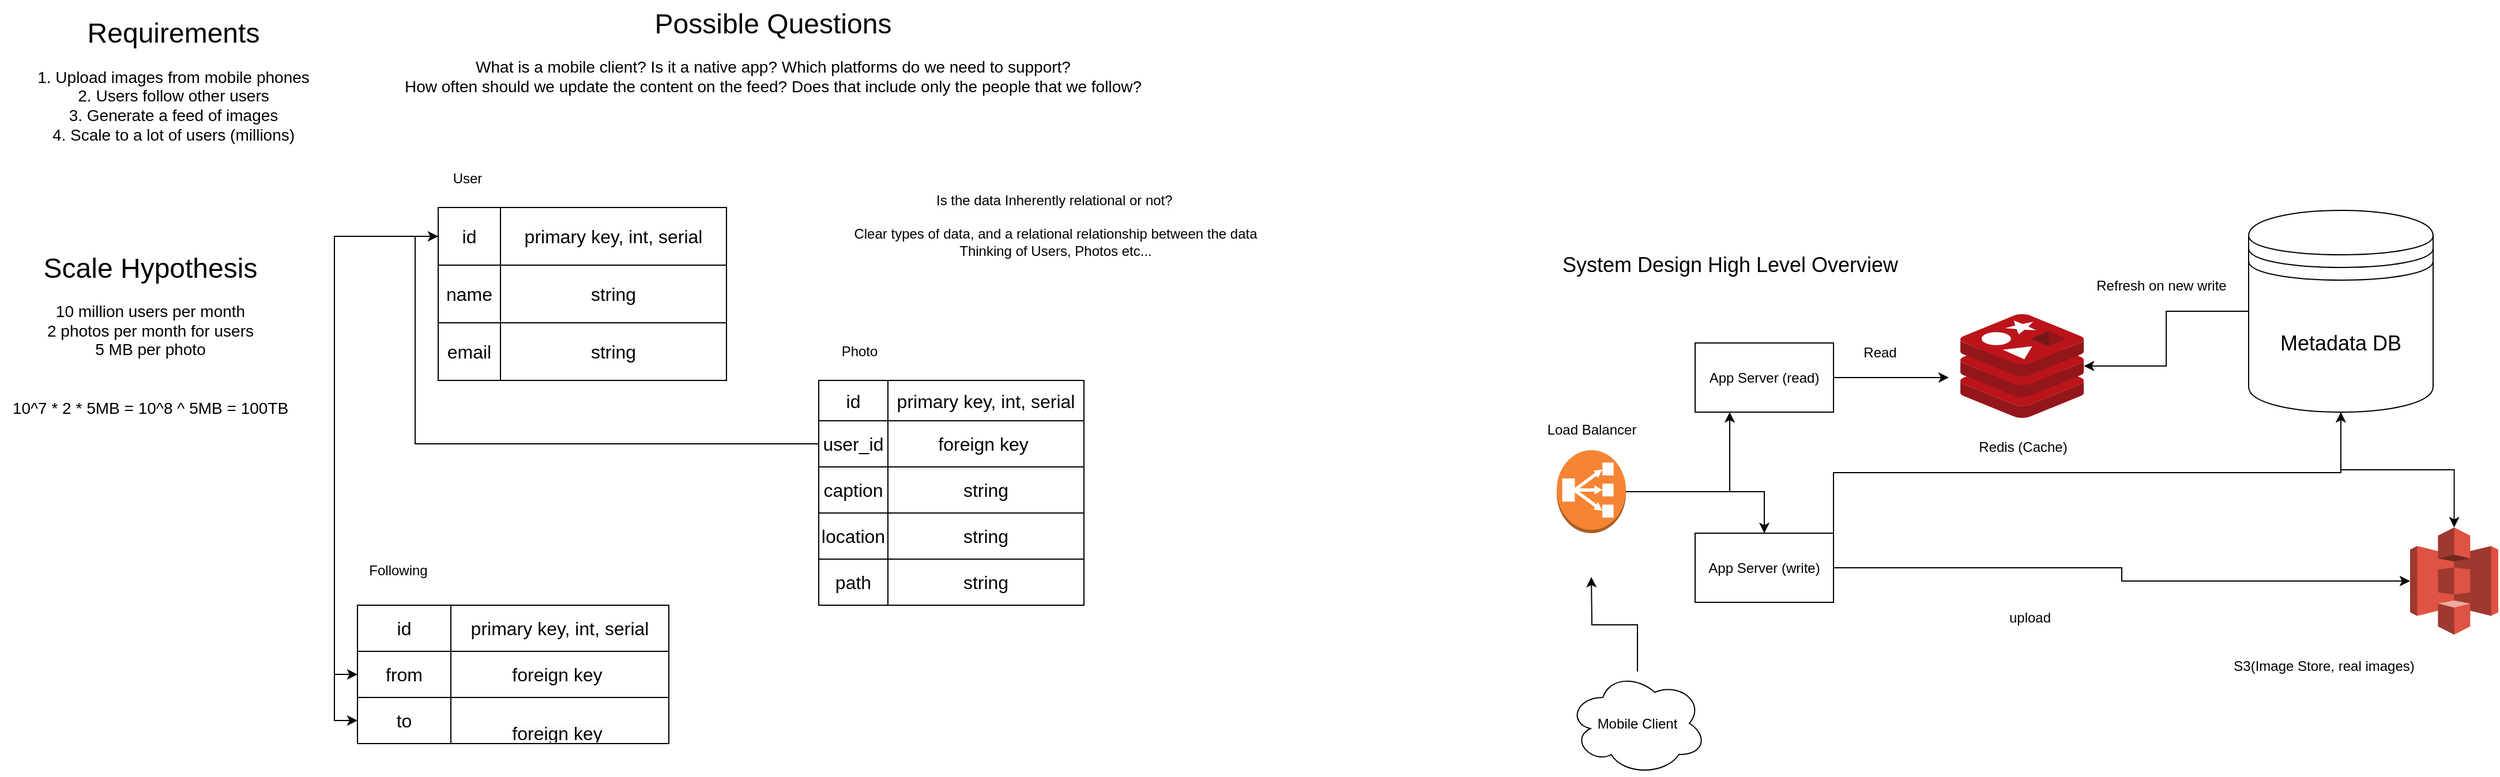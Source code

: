 <mxfile version="23.1.1" type="github">
  <diagram name="Page-1" id="l5aWXxiHPQclQaNGuyG1">
    <mxGraphModel dx="2385" dy="1455" grid="1" gridSize="10" guides="1" tooltips="1" connect="1" arrows="1" fold="1" page="1" pageScale="1" pageWidth="827" pageHeight="1169" math="0" shadow="0">
      <root>
        <mxCell id="0" />
        <mxCell id="1" parent="0" />
        <mxCell id="ohArCVaxmE3k0s9rlaqM-1" value="&lt;font style=&quot;font-size: 24px;&quot;&gt;Requirements&lt;br&gt;&lt;/font&gt;&lt;br&gt;&lt;font style=&quot;font-size: 14px;&quot;&gt;1. Upload images from mobile phones&lt;br&gt;2. Users follow other users&lt;br&gt;3. Generate a feed of images&lt;br&gt;4. Scale to a lot of users (millions)&lt;/font&gt;" style="text;html=1;align=center;verticalAlign=middle;resizable=0;points=[];autosize=1;strokeColor=none;fillColor=none;" vertex="1" parent="1">
          <mxGeometry x="40" y="50" width="260" height="120" as="geometry" />
        </mxCell>
        <mxCell id="ohArCVaxmE3k0s9rlaqM-2" value="&lt;font style=&quot;font-size: 24px;&quot;&gt;Possible Questions&lt;br&gt;&lt;/font&gt;&lt;br&gt;&lt;font style=&quot;font-size: 14px;&quot;&gt;What is a mobile client? Is it a native app? Which platforms do we need to support?&lt;br&gt;How often should we update the content on the feed? Does that include only the people that we follow?&lt;/font&gt;" style="text;html=1;align=center;verticalAlign=middle;resizable=0;points=[];autosize=1;strokeColor=none;fillColor=none;" vertex="1" parent="1">
          <mxGeometry x="360" y="40" width="660" height="90" as="geometry" />
        </mxCell>
        <mxCell id="ohArCVaxmE3k0s9rlaqM-3" value="&lt;font style=&quot;font-size: 24px;&quot;&gt;Scale Hypothesis&lt;br&gt;&lt;/font&gt;&lt;br&gt;&lt;font style=&quot;font-size: 14px;&quot;&gt;10 million users per month&lt;br&gt;2 photos per month for users&lt;br&gt;5 MB per photo&lt;br&gt;&lt;br&gt;&lt;br&gt;10^7 * 2 * 5MB = 10^8 ^ 5MB = 100TB&lt;/font&gt;" style="text;html=1;align=center;verticalAlign=middle;resizable=0;points=[];autosize=1;strokeColor=none;fillColor=none;" vertex="1" parent="1">
          <mxGeometry x="20" y="250" width="260" height="160" as="geometry" />
        </mxCell>
        <mxCell id="ohArCVaxmE3k0s9rlaqM-4" value="" style="shape=table;startSize=0;container=1;collapsible=0;childLayout=tableLayout;fontSize=16;" vertex="1" parent="1">
          <mxGeometry x="400" y="220" width="250" height="150" as="geometry" />
        </mxCell>
        <mxCell id="ohArCVaxmE3k0s9rlaqM-5" value="" style="shape=tableRow;horizontal=0;startSize=0;swimlaneHead=0;swimlaneBody=0;strokeColor=inherit;top=0;left=0;bottom=0;right=0;collapsible=0;dropTarget=0;fillColor=none;points=[[0,0.5],[1,0.5]];portConstraint=eastwest;fontSize=16;" vertex="1" parent="ohArCVaxmE3k0s9rlaqM-4">
          <mxGeometry width="250" height="50" as="geometry" />
        </mxCell>
        <mxCell id="ohArCVaxmE3k0s9rlaqM-6" value="id" style="shape=partialRectangle;html=1;whiteSpace=wrap;connectable=0;strokeColor=inherit;overflow=hidden;fillColor=none;top=0;left=0;bottom=0;right=0;pointerEvents=1;fontSize=16;" vertex="1" parent="ohArCVaxmE3k0s9rlaqM-5">
          <mxGeometry width="54" height="50" as="geometry">
            <mxRectangle width="54" height="50" as="alternateBounds" />
          </mxGeometry>
        </mxCell>
        <mxCell id="ohArCVaxmE3k0s9rlaqM-7" value="primary key, int, serial" style="shape=partialRectangle;html=1;whiteSpace=wrap;connectable=0;strokeColor=inherit;overflow=hidden;fillColor=none;top=0;left=0;bottom=0;right=0;pointerEvents=1;fontSize=16;" vertex="1" parent="ohArCVaxmE3k0s9rlaqM-5">
          <mxGeometry x="54" width="196" height="50" as="geometry">
            <mxRectangle width="196" height="50" as="alternateBounds" />
          </mxGeometry>
        </mxCell>
        <mxCell id="ohArCVaxmE3k0s9rlaqM-9" value="" style="shape=tableRow;horizontal=0;startSize=0;swimlaneHead=0;swimlaneBody=0;strokeColor=inherit;top=0;left=0;bottom=0;right=0;collapsible=0;dropTarget=0;fillColor=none;points=[[0,0.5],[1,0.5]];portConstraint=eastwest;fontSize=16;" vertex="1" parent="ohArCVaxmE3k0s9rlaqM-4">
          <mxGeometry y="50" width="250" height="50" as="geometry" />
        </mxCell>
        <mxCell id="ohArCVaxmE3k0s9rlaqM-10" value="name" style="shape=partialRectangle;html=1;whiteSpace=wrap;connectable=0;strokeColor=inherit;overflow=hidden;fillColor=none;top=0;left=0;bottom=0;right=0;pointerEvents=1;fontSize=16;" vertex="1" parent="ohArCVaxmE3k0s9rlaqM-9">
          <mxGeometry width="54" height="50" as="geometry">
            <mxRectangle width="54" height="50" as="alternateBounds" />
          </mxGeometry>
        </mxCell>
        <mxCell id="ohArCVaxmE3k0s9rlaqM-11" value="string" style="shape=partialRectangle;html=1;whiteSpace=wrap;connectable=0;strokeColor=inherit;overflow=hidden;fillColor=none;top=0;left=0;bottom=0;right=0;pointerEvents=1;fontSize=16;" vertex="1" parent="ohArCVaxmE3k0s9rlaqM-9">
          <mxGeometry x="54" width="196" height="50" as="geometry">
            <mxRectangle width="196" height="50" as="alternateBounds" />
          </mxGeometry>
        </mxCell>
        <mxCell id="ohArCVaxmE3k0s9rlaqM-48" style="edgeStyle=orthogonalEdgeStyle;rounded=0;orthogonalLoop=1;jettySize=auto;html=1;exitX=1;exitY=0.5;exitDx=0;exitDy=0;" edge="1" parent="ohArCVaxmE3k0s9rlaqM-4" source="ohArCVaxmE3k0s9rlaqM-5" target="ohArCVaxmE3k0s9rlaqM-5">
          <mxGeometry relative="1" as="geometry" />
        </mxCell>
        <mxCell id="ohArCVaxmE3k0s9rlaqM-13" value="" style="shape=tableRow;horizontal=0;startSize=0;swimlaneHead=0;swimlaneBody=0;strokeColor=inherit;top=0;left=0;bottom=0;right=0;collapsible=0;dropTarget=0;fillColor=none;points=[[0,0.5],[1,0.5]];portConstraint=eastwest;fontSize=16;" vertex="1" parent="ohArCVaxmE3k0s9rlaqM-4">
          <mxGeometry y="100" width="250" height="50" as="geometry" />
        </mxCell>
        <mxCell id="ohArCVaxmE3k0s9rlaqM-14" value="email" style="shape=partialRectangle;html=1;whiteSpace=wrap;connectable=0;strokeColor=inherit;overflow=hidden;fillColor=none;top=0;left=0;bottom=0;right=0;pointerEvents=1;fontSize=16;" vertex="1" parent="ohArCVaxmE3k0s9rlaqM-13">
          <mxGeometry width="54" height="50" as="geometry">
            <mxRectangle width="54" height="50" as="alternateBounds" />
          </mxGeometry>
        </mxCell>
        <mxCell id="ohArCVaxmE3k0s9rlaqM-15" value="string" style="shape=partialRectangle;html=1;whiteSpace=wrap;connectable=0;strokeColor=inherit;overflow=hidden;fillColor=none;top=0;left=0;bottom=0;right=0;pointerEvents=1;fontSize=16;" vertex="1" parent="ohArCVaxmE3k0s9rlaqM-13">
          <mxGeometry x="54" width="196" height="50" as="geometry">
            <mxRectangle width="196" height="50" as="alternateBounds" />
          </mxGeometry>
        </mxCell>
        <mxCell id="ohArCVaxmE3k0s9rlaqM-49" style="edgeStyle=orthogonalEdgeStyle;rounded=0;orthogonalLoop=1;jettySize=auto;html=1;exitX=1;exitY=0.5;exitDx=0;exitDy=0;" edge="1" parent="ohArCVaxmE3k0s9rlaqM-4" source="ohArCVaxmE3k0s9rlaqM-5" target="ohArCVaxmE3k0s9rlaqM-5">
          <mxGeometry relative="1" as="geometry" />
        </mxCell>
        <mxCell id="ohArCVaxmE3k0s9rlaqM-17" value="" style="shape=table;startSize=0;container=1;collapsible=0;childLayout=tableLayout;fontSize=16;" vertex="1" parent="1">
          <mxGeometry x="330" y="565" width="270" height="120" as="geometry" />
        </mxCell>
        <mxCell id="ohArCVaxmE3k0s9rlaqM-18" value="" style="shape=tableRow;horizontal=0;startSize=0;swimlaneHead=0;swimlaneBody=0;strokeColor=inherit;top=0;left=0;bottom=0;right=0;collapsible=0;dropTarget=0;fillColor=none;points=[[0,0.5],[1,0.5]];portConstraint=eastwest;fontSize=16;" vertex="1" parent="ohArCVaxmE3k0s9rlaqM-17">
          <mxGeometry width="270" height="40" as="geometry" />
        </mxCell>
        <mxCell id="ohArCVaxmE3k0s9rlaqM-19" value="id" style="shape=partialRectangle;html=1;whiteSpace=wrap;connectable=0;strokeColor=inherit;overflow=hidden;fillColor=none;top=0;left=0;bottom=0;right=0;pointerEvents=1;fontSize=16;" vertex="1" parent="ohArCVaxmE3k0s9rlaqM-18">
          <mxGeometry width="81" height="40" as="geometry">
            <mxRectangle width="81" height="40" as="alternateBounds" />
          </mxGeometry>
        </mxCell>
        <mxCell id="ohArCVaxmE3k0s9rlaqM-20" value="primary key, int, serial" style="shape=partialRectangle;html=1;whiteSpace=wrap;connectable=0;strokeColor=inherit;overflow=hidden;fillColor=none;top=0;left=0;bottom=0;right=0;pointerEvents=1;fontSize=16;" vertex="1" parent="ohArCVaxmE3k0s9rlaqM-18">
          <mxGeometry x="81" width="189" height="40" as="geometry">
            <mxRectangle width="189" height="40" as="alternateBounds" />
          </mxGeometry>
        </mxCell>
        <mxCell id="ohArCVaxmE3k0s9rlaqM-22" value="" style="shape=tableRow;horizontal=0;startSize=0;swimlaneHead=0;swimlaneBody=0;strokeColor=inherit;top=0;left=0;bottom=0;right=0;collapsible=0;dropTarget=0;fillColor=none;points=[[0,0.5],[1,0.5]];portConstraint=eastwest;fontSize=16;" vertex="1" parent="ohArCVaxmE3k0s9rlaqM-17">
          <mxGeometry y="40" width="270" height="40" as="geometry" />
        </mxCell>
        <mxCell id="ohArCVaxmE3k0s9rlaqM-23" value="from" style="shape=partialRectangle;html=1;whiteSpace=wrap;connectable=0;strokeColor=inherit;overflow=hidden;fillColor=none;top=0;left=0;bottom=0;right=0;pointerEvents=1;fontSize=16;" vertex="1" parent="ohArCVaxmE3k0s9rlaqM-22">
          <mxGeometry width="81" height="40" as="geometry">
            <mxRectangle width="81" height="40" as="alternateBounds" />
          </mxGeometry>
        </mxCell>
        <mxCell id="ohArCVaxmE3k0s9rlaqM-24" value="foreign key&amp;nbsp;" style="shape=partialRectangle;html=1;whiteSpace=wrap;connectable=0;strokeColor=inherit;overflow=hidden;fillColor=none;top=0;left=0;bottom=0;right=0;pointerEvents=1;fontSize=16;" vertex="1" parent="ohArCVaxmE3k0s9rlaqM-22">
          <mxGeometry x="81" width="189" height="40" as="geometry">
            <mxRectangle width="189" height="40" as="alternateBounds" />
          </mxGeometry>
        </mxCell>
        <mxCell id="ohArCVaxmE3k0s9rlaqM-26" value="" style="shape=tableRow;horizontal=0;startSize=0;swimlaneHead=0;swimlaneBody=0;strokeColor=inherit;top=0;left=0;bottom=0;right=0;collapsible=0;dropTarget=0;fillColor=none;points=[[0,0.5],[1,0.5]];portConstraint=eastwest;fontSize=16;" vertex="1" parent="ohArCVaxmE3k0s9rlaqM-17">
          <mxGeometry y="80" width="270" height="40" as="geometry" />
        </mxCell>
        <mxCell id="ohArCVaxmE3k0s9rlaqM-27" value="to" style="shape=partialRectangle;html=1;whiteSpace=wrap;connectable=0;strokeColor=inherit;overflow=hidden;fillColor=none;top=0;left=0;bottom=0;right=0;pointerEvents=1;fontSize=16;" vertex="1" parent="ohArCVaxmE3k0s9rlaqM-26">
          <mxGeometry width="81" height="40" as="geometry">
            <mxRectangle width="81" height="40" as="alternateBounds" />
          </mxGeometry>
        </mxCell>
        <mxCell id="ohArCVaxmE3k0s9rlaqM-28" value="&#xa;&lt;span style=&quot;color: rgb(0, 0, 0); font-family: Helvetica; font-size: 16px; font-style: normal; font-variant-ligatures: normal; font-variant-caps: normal; font-weight: 400; letter-spacing: normal; orphans: 2; text-align: center; text-indent: 0px; text-transform: none; widows: 2; word-spacing: 0px; -webkit-text-stroke-width: 0px; background-color: rgb(251, 251, 251); text-decoration-thickness: initial; text-decoration-style: initial; text-decoration-color: initial; float: none; display: inline !important;&quot;&gt;foreign key&amp;nbsp;&lt;/span&gt;&#xa;&#xa;" style="shape=partialRectangle;html=1;whiteSpace=wrap;connectable=0;strokeColor=inherit;overflow=hidden;fillColor=none;top=0;left=0;bottom=0;right=0;pointerEvents=1;fontSize=16;" vertex="1" parent="ohArCVaxmE3k0s9rlaqM-26">
          <mxGeometry x="81" width="189" height="40" as="geometry">
            <mxRectangle width="189" height="40" as="alternateBounds" />
          </mxGeometry>
        </mxCell>
        <mxCell id="ohArCVaxmE3k0s9rlaqM-30" value="" style="shape=table;startSize=0;container=1;collapsible=0;childLayout=tableLayout;fontSize=16;" vertex="1" parent="1">
          <mxGeometry x="730" y="370" width="230" height="195" as="geometry" />
        </mxCell>
        <mxCell id="ohArCVaxmE3k0s9rlaqM-31" value="" style="shape=tableRow;horizontal=0;startSize=0;swimlaneHead=0;swimlaneBody=0;strokeColor=inherit;top=0;left=0;bottom=0;right=0;collapsible=0;dropTarget=0;fillColor=none;points=[[0,0.5],[1,0.5]];portConstraint=eastwest;fontSize=16;" vertex="1" parent="ohArCVaxmE3k0s9rlaqM-30">
          <mxGeometry width="230" height="35" as="geometry" />
        </mxCell>
        <mxCell id="ohArCVaxmE3k0s9rlaqM-32" value="id" style="shape=partialRectangle;html=1;whiteSpace=wrap;connectable=0;strokeColor=inherit;overflow=hidden;fillColor=none;top=0;left=0;bottom=0;right=0;pointerEvents=1;fontSize=16;" vertex="1" parent="ohArCVaxmE3k0s9rlaqM-31">
          <mxGeometry width="60" height="35" as="geometry">
            <mxRectangle width="60" height="35" as="alternateBounds" />
          </mxGeometry>
        </mxCell>
        <mxCell id="ohArCVaxmE3k0s9rlaqM-33" value="primary key, int, serial" style="shape=partialRectangle;html=1;whiteSpace=wrap;connectable=0;strokeColor=inherit;overflow=hidden;fillColor=none;top=0;left=0;bottom=0;right=0;pointerEvents=1;fontSize=16;" vertex="1" parent="ohArCVaxmE3k0s9rlaqM-31">
          <mxGeometry x="60" width="170" height="35" as="geometry">
            <mxRectangle width="170" height="35" as="alternateBounds" />
          </mxGeometry>
        </mxCell>
        <mxCell id="ohArCVaxmE3k0s9rlaqM-35" value="" style="shape=tableRow;horizontal=0;startSize=0;swimlaneHead=0;swimlaneBody=0;strokeColor=inherit;top=0;left=0;bottom=0;right=0;collapsible=0;dropTarget=0;fillColor=none;points=[[0,0.5],[1,0.5]];portConstraint=eastwest;fontSize=16;" vertex="1" parent="ohArCVaxmE3k0s9rlaqM-30">
          <mxGeometry y="35" width="230" height="40" as="geometry" />
        </mxCell>
        <mxCell id="ohArCVaxmE3k0s9rlaqM-36" value="user_id" style="shape=partialRectangle;html=1;whiteSpace=wrap;connectable=0;strokeColor=inherit;overflow=hidden;fillColor=none;top=0;left=0;bottom=0;right=0;pointerEvents=1;fontSize=16;" vertex="1" parent="ohArCVaxmE3k0s9rlaqM-35">
          <mxGeometry width="60" height="40" as="geometry">
            <mxRectangle width="60" height="40" as="alternateBounds" />
          </mxGeometry>
        </mxCell>
        <mxCell id="ohArCVaxmE3k0s9rlaqM-37" value="foreign key&amp;nbsp;" style="shape=partialRectangle;html=1;whiteSpace=wrap;connectable=0;strokeColor=inherit;overflow=hidden;fillColor=none;top=0;left=0;bottom=0;right=0;pointerEvents=1;fontSize=16;" vertex="1" parent="ohArCVaxmE3k0s9rlaqM-35">
          <mxGeometry x="60" width="170" height="40" as="geometry">
            <mxRectangle width="170" height="40" as="alternateBounds" />
          </mxGeometry>
        </mxCell>
        <mxCell id="ohArCVaxmE3k0s9rlaqM-57" style="shape=tableRow;horizontal=0;startSize=0;swimlaneHead=0;swimlaneBody=0;strokeColor=inherit;top=0;left=0;bottom=0;right=0;collapsible=0;dropTarget=0;fillColor=none;points=[[0,0.5],[1,0.5]];portConstraint=eastwest;fontSize=16;" vertex="1" parent="ohArCVaxmE3k0s9rlaqM-30">
          <mxGeometry y="75" width="230" height="40" as="geometry" />
        </mxCell>
        <mxCell id="ohArCVaxmE3k0s9rlaqM-58" value="caption" style="shape=partialRectangle;html=1;whiteSpace=wrap;connectable=0;strokeColor=inherit;overflow=hidden;fillColor=none;top=0;left=0;bottom=0;right=0;pointerEvents=1;fontSize=16;" vertex="1" parent="ohArCVaxmE3k0s9rlaqM-57">
          <mxGeometry width="60" height="40" as="geometry">
            <mxRectangle width="60" height="40" as="alternateBounds" />
          </mxGeometry>
        </mxCell>
        <mxCell id="ohArCVaxmE3k0s9rlaqM-59" value="string" style="shape=partialRectangle;html=1;whiteSpace=wrap;connectable=0;strokeColor=inherit;overflow=hidden;fillColor=none;top=0;left=0;bottom=0;right=0;pointerEvents=1;fontSize=16;" vertex="1" parent="ohArCVaxmE3k0s9rlaqM-57">
          <mxGeometry x="60" width="170" height="40" as="geometry">
            <mxRectangle width="170" height="40" as="alternateBounds" />
          </mxGeometry>
        </mxCell>
        <mxCell id="ohArCVaxmE3k0s9rlaqM-60" style="shape=tableRow;horizontal=0;startSize=0;swimlaneHead=0;swimlaneBody=0;strokeColor=inherit;top=0;left=0;bottom=0;right=0;collapsible=0;dropTarget=0;fillColor=none;points=[[0,0.5],[1,0.5]];portConstraint=eastwest;fontSize=16;" vertex="1" parent="ohArCVaxmE3k0s9rlaqM-30">
          <mxGeometry y="115" width="230" height="40" as="geometry" />
        </mxCell>
        <mxCell id="ohArCVaxmE3k0s9rlaqM-61" value="location" style="shape=partialRectangle;html=1;whiteSpace=wrap;connectable=0;strokeColor=inherit;overflow=hidden;fillColor=none;top=0;left=0;bottom=0;right=0;pointerEvents=1;fontSize=16;" vertex="1" parent="ohArCVaxmE3k0s9rlaqM-60">
          <mxGeometry width="60" height="40" as="geometry">
            <mxRectangle width="60" height="40" as="alternateBounds" />
          </mxGeometry>
        </mxCell>
        <mxCell id="ohArCVaxmE3k0s9rlaqM-62" value="string" style="shape=partialRectangle;html=1;whiteSpace=wrap;connectable=0;strokeColor=inherit;overflow=hidden;fillColor=none;top=0;left=0;bottom=0;right=0;pointerEvents=1;fontSize=16;" vertex="1" parent="ohArCVaxmE3k0s9rlaqM-60">
          <mxGeometry x="60" width="170" height="40" as="geometry">
            <mxRectangle width="170" height="40" as="alternateBounds" />
          </mxGeometry>
        </mxCell>
        <mxCell id="ohArCVaxmE3k0s9rlaqM-39" value="" style="shape=tableRow;horizontal=0;startSize=0;swimlaneHead=0;swimlaneBody=0;strokeColor=inherit;top=0;left=0;bottom=0;right=0;collapsible=0;dropTarget=0;fillColor=none;points=[[0,0.5],[1,0.5]];portConstraint=eastwest;fontSize=16;" vertex="1" parent="ohArCVaxmE3k0s9rlaqM-30">
          <mxGeometry y="155" width="230" height="40" as="geometry" />
        </mxCell>
        <mxCell id="ohArCVaxmE3k0s9rlaqM-40" value="path" style="shape=partialRectangle;html=1;whiteSpace=wrap;connectable=0;strokeColor=inherit;overflow=hidden;fillColor=none;top=0;left=0;bottom=0;right=0;pointerEvents=1;fontSize=16;" vertex="1" parent="ohArCVaxmE3k0s9rlaqM-39">
          <mxGeometry width="60" height="40" as="geometry">
            <mxRectangle width="60" height="40" as="alternateBounds" />
          </mxGeometry>
        </mxCell>
        <mxCell id="ohArCVaxmE3k0s9rlaqM-41" value="string" style="shape=partialRectangle;html=1;whiteSpace=wrap;connectable=0;strokeColor=inherit;overflow=hidden;fillColor=none;top=0;left=0;bottom=0;right=0;pointerEvents=1;fontSize=16;" vertex="1" parent="ohArCVaxmE3k0s9rlaqM-39">
          <mxGeometry x="60" width="170" height="40" as="geometry">
            <mxRectangle width="170" height="40" as="alternateBounds" />
          </mxGeometry>
        </mxCell>
        <mxCell id="ohArCVaxmE3k0s9rlaqM-43" value="Clear types of data, and a relational relationship between the data&lt;br&gt;Thinking of Users, Photos etc..." style="text;html=1;align=center;verticalAlign=middle;resizable=0;points=[];autosize=1;strokeColor=none;fillColor=none;" vertex="1" parent="1">
          <mxGeometry x="750" y="230" width="370" height="40" as="geometry" />
        </mxCell>
        <mxCell id="ohArCVaxmE3k0s9rlaqM-45" value="&lt;span style=&quot;color: rgb(0, 0, 0); font-family: Helvetica; font-style: normal; font-variant-ligatures: normal; font-variant-caps: normal; font-weight: 400; letter-spacing: normal; orphans: 2; text-align: center; text-indent: 0px; text-transform: none; widows: 2; word-spacing: 0px; -webkit-text-stroke-width: 0px; background-color: rgb(251, 251, 251); text-decoration-thickness: initial; text-decoration-style: initial; text-decoration-color: initial; float: none; display: inline !important;&quot;&gt;&lt;font style=&quot;font-size: 12px;&quot;&gt;Is the data Inherently relational or not?&lt;/font&gt;&lt;/span&gt;" style="text;whiteSpace=wrap;html=1;" vertex="1" parent="1">
          <mxGeometry x="830" y="200" width="230" height="40" as="geometry" />
        </mxCell>
        <mxCell id="ohArCVaxmE3k0s9rlaqM-63" style="edgeStyle=orthogonalEdgeStyle;rounded=0;orthogonalLoop=1;jettySize=auto;html=1;entryX=0;entryY=0.5;entryDx=0;entryDy=0;" edge="1" parent="1" source="ohArCVaxmE3k0s9rlaqM-35" target="ohArCVaxmE3k0s9rlaqM-5">
          <mxGeometry relative="1" as="geometry" />
        </mxCell>
        <mxCell id="ohArCVaxmE3k0s9rlaqM-64" value="User" style="text;html=1;align=center;verticalAlign=middle;resizable=0;points=[];autosize=1;strokeColor=none;fillColor=none;" vertex="1" parent="1">
          <mxGeometry x="400" y="180" width="50" height="30" as="geometry" />
        </mxCell>
        <mxCell id="ohArCVaxmE3k0s9rlaqM-65" value="Photo" style="text;html=1;align=center;verticalAlign=middle;resizable=0;points=[];autosize=1;strokeColor=none;fillColor=none;" vertex="1" parent="1">
          <mxGeometry x="740" y="330" width="50" height="30" as="geometry" />
        </mxCell>
        <mxCell id="ohArCVaxmE3k0s9rlaqM-66" style="edgeStyle=orthogonalEdgeStyle;rounded=0;orthogonalLoop=1;jettySize=auto;html=1;exitX=0;exitY=0.5;exitDx=0;exitDy=0;entryX=0;entryY=0.5;entryDx=0;entryDy=0;" edge="1" parent="1" source="ohArCVaxmE3k0s9rlaqM-5" target="ohArCVaxmE3k0s9rlaqM-22">
          <mxGeometry relative="1" as="geometry" />
        </mxCell>
        <mxCell id="ohArCVaxmE3k0s9rlaqM-67" style="edgeStyle=orthogonalEdgeStyle;rounded=0;orthogonalLoop=1;jettySize=auto;html=1;exitX=0;exitY=0.5;exitDx=0;exitDy=0;entryX=0;entryY=0.5;entryDx=0;entryDy=0;" edge="1" parent="1" source="ohArCVaxmE3k0s9rlaqM-5" target="ohArCVaxmE3k0s9rlaqM-26">
          <mxGeometry relative="1" as="geometry" />
        </mxCell>
        <mxCell id="ohArCVaxmE3k0s9rlaqM-68" value="Following&lt;br&gt;" style="text;html=1;align=center;verticalAlign=middle;resizable=0;points=[];autosize=1;strokeColor=none;fillColor=none;" vertex="1" parent="1">
          <mxGeometry x="330" y="520" width="70" height="30" as="geometry" />
        </mxCell>
        <mxCell id="ohArCVaxmE3k0s9rlaqM-71" style="edgeStyle=orthogonalEdgeStyle;rounded=0;orthogonalLoop=1;jettySize=auto;html=1;entryX=0.5;entryY=0;entryDx=0;entryDy=0;entryPerimeter=0;" edge="1" parent="1" source="ohArCVaxmE3k0s9rlaqM-69" target="ohArCVaxmE3k0s9rlaqM-70">
          <mxGeometry relative="1" as="geometry">
            <mxPoint x="2035" y="572.5" as="targetPoint" />
          </mxGeometry>
        </mxCell>
        <mxCell id="ohArCVaxmE3k0s9rlaqM-78" style="edgeStyle=orthogonalEdgeStyle;rounded=0;orthogonalLoop=1;jettySize=auto;html=1;" edge="1" parent="1" source="ohArCVaxmE3k0s9rlaqM-69" target="ohArCVaxmE3k0s9rlaqM-73">
          <mxGeometry relative="1" as="geometry" />
        </mxCell>
        <mxCell id="ohArCVaxmE3k0s9rlaqM-69" value="&lt;font style=&quot;font-size: 18px;&quot;&gt;Metadata DB&lt;/font&gt;" style="shape=datastore;whiteSpace=wrap;html=1;" vertex="1" parent="1">
          <mxGeometry x="1970" y="222.5" width="160" height="175" as="geometry" />
        </mxCell>
        <mxCell id="ohArCVaxmE3k0s9rlaqM-70" value="" style="outlineConnect=0;dashed=0;verticalLabelPosition=bottom;verticalAlign=top;align=center;html=1;shape=mxgraph.aws3.s3;fillColor=#E05243;gradientColor=none;" vertex="1" parent="1">
          <mxGeometry x="2110" y="497.5" width="76.5" height="93" as="geometry" />
        </mxCell>
        <mxCell id="ohArCVaxmE3k0s9rlaqM-72" value="S3(Image Store, real images)" style="text;html=1;align=center;verticalAlign=middle;resizable=0;points=[];autosize=1;strokeColor=none;fillColor=none;" vertex="1" parent="1">
          <mxGeometry x="1945" y="602.5" width="180" height="30" as="geometry" />
        </mxCell>
        <mxCell id="ohArCVaxmE3k0s9rlaqM-73" value="" style="image;sketch=0;aspect=fixed;html=1;points=[];align=center;fontSize=12;image=img/lib/mscae/Cache_Redis_Product.svg;" vertex="1" parent="1">
          <mxGeometry x="1720" y="312.5" width="107.14" height="90" as="geometry" />
        </mxCell>
        <mxCell id="ohArCVaxmE3k0s9rlaqM-74" value="App Server (read)" style="rounded=0;whiteSpace=wrap;html=1;" vertex="1" parent="1">
          <mxGeometry x="1490" y="337.5" width="120" height="60" as="geometry" />
        </mxCell>
        <mxCell id="ohArCVaxmE3k0s9rlaqM-82" style="edgeStyle=orthogonalEdgeStyle;rounded=0;orthogonalLoop=1;jettySize=auto;html=1;exitX=1;exitY=0.5;exitDx=0;exitDy=0;" edge="1" parent="1" source="ohArCVaxmE3k0s9rlaqM-75" target="ohArCVaxmE3k0s9rlaqM-70">
          <mxGeometry relative="1" as="geometry" />
        </mxCell>
        <mxCell id="ohArCVaxmE3k0s9rlaqM-84" style="edgeStyle=orthogonalEdgeStyle;rounded=0;orthogonalLoop=1;jettySize=auto;html=1;exitX=1;exitY=0;exitDx=0;exitDy=0;" edge="1" parent="1" source="ohArCVaxmE3k0s9rlaqM-75" target="ohArCVaxmE3k0s9rlaqM-69">
          <mxGeometry relative="1" as="geometry" />
        </mxCell>
        <mxCell id="ohArCVaxmE3k0s9rlaqM-75" value="App Server (write)" style="rounded=0;whiteSpace=wrap;html=1;" vertex="1" parent="1">
          <mxGeometry x="1490" y="502.5" width="120" height="60" as="geometry" />
        </mxCell>
        <mxCell id="ohArCVaxmE3k0s9rlaqM-76" style="edgeStyle=orthogonalEdgeStyle;rounded=0;orthogonalLoop=1;jettySize=auto;html=1;exitX=1;exitY=0.5;exitDx=0;exitDy=0;entryX=-0.093;entryY=0.611;entryDx=0;entryDy=0;entryPerimeter=0;" edge="1" parent="1" source="ohArCVaxmE3k0s9rlaqM-74" target="ohArCVaxmE3k0s9rlaqM-73">
          <mxGeometry relative="1" as="geometry" />
        </mxCell>
        <mxCell id="ohArCVaxmE3k0s9rlaqM-77" value="Redis (Cache)" style="text;html=1;align=center;verticalAlign=middle;resizable=0;points=[];autosize=1;strokeColor=none;fillColor=none;" vertex="1" parent="1">
          <mxGeometry x="1723.57" y="412.5" width="100" height="30" as="geometry" />
        </mxCell>
        <mxCell id="ohArCVaxmE3k0s9rlaqM-79" value="Read" style="text;html=1;align=center;verticalAlign=middle;resizable=0;points=[];autosize=1;strokeColor=none;fillColor=none;" vertex="1" parent="1">
          <mxGeometry x="1625" y="330.5" width="50" height="30" as="geometry" />
        </mxCell>
        <mxCell id="ohArCVaxmE3k0s9rlaqM-81" value="Refresh on new write" style="text;html=1;align=center;verticalAlign=middle;resizable=0;points=[];autosize=1;strokeColor=none;fillColor=none;" vertex="1" parent="1">
          <mxGeometry x="1823.57" y="272.5" width="140" height="30" as="geometry" />
        </mxCell>
        <mxCell id="ohArCVaxmE3k0s9rlaqM-83" value="upload&lt;br&gt;" style="text;html=1;align=center;verticalAlign=middle;resizable=0;points=[];autosize=1;strokeColor=none;fillColor=none;" vertex="1" parent="1">
          <mxGeometry x="1750" y="560.5" width="60" height="30" as="geometry" />
        </mxCell>
        <mxCell id="ohArCVaxmE3k0s9rlaqM-87" style="edgeStyle=orthogonalEdgeStyle;rounded=0;orthogonalLoop=1;jettySize=auto;html=1;entryX=0.25;entryY=1;entryDx=0;entryDy=0;" edge="1" parent="1" source="ohArCVaxmE3k0s9rlaqM-85" target="ohArCVaxmE3k0s9rlaqM-74">
          <mxGeometry relative="1" as="geometry" />
        </mxCell>
        <mxCell id="ohArCVaxmE3k0s9rlaqM-88" style="edgeStyle=orthogonalEdgeStyle;rounded=0;orthogonalLoop=1;jettySize=auto;html=1;entryX=0.5;entryY=0;entryDx=0;entryDy=0;" edge="1" parent="1" source="ohArCVaxmE3k0s9rlaqM-85" target="ohArCVaxmE3k0s9rlaqM-75">
          <mxGeometry relative="1" as="geometry" />
        </mxCell>
        <mxCell id="ohArCVaxmE3k0s9rlaqM-85" value="" style="outlineConnect=0;dashed=0;verticalLabelPosition=bottom;verticalAlign=top;align=center;html=1;shape=mxgraph.aws3.classic_load_balancer;fillColor=#F58534;gradientColor=none;" vertex="1" parent="1">
          <mxGeometry x="1370" y="430.5" width="60" height="72" as="geometry" />
        </mxCell>
        <mxCell id="ohArCVaxmE3k0s9rlaqM-86" value="Load Balancer&lt;br&gt;" style="text;html=1;align=center;verticalAlign=middle;resizable=0;points=[];autosize=1;strokeColor=none;fillColor=none;" vertex="1" parent="1">
          <mxGeometry x="1350" y="397.5" width="100" height="30" as="geometry" />
        </mxCell>
        <mxCell id="ohArCVaxmE3k0s9rlaqM-90" value="" style="edgeStyle=orthogonalEdgeStyle;rounded=0;orthogonalLoop=1;jettySize=auto;html=1;" edge="1" parent="1" source="ohArCVaxmE3k0s9rlaqM-89">
          <mxGeometry relative="1" as="geometry">
            <mxPoint x="1400" y="540.5" as="targetPoint" />
          </mxGeometry>
        </mxCell>
        <mxCell id="ohArCVaxmE3k0s9rlaqM-89" value="Mobile Client" style="ellipse;shape=cloud;whiteSpace=wrap;html=1;" vertex="1" parent="1">
          <mxGeometry x="1380" y="622.5" width="120" height="90" as="geometry" />
        </mxCell>
        <mxCell id="ohArCVaxmE3k0s9rlaqM-91" value="&lt;font style=&quot;font-size: 18px;&quot;&gt;System Design High Level Overview&lt;/font&gt;" style="text;html=1;align=center;verticalAlign=middle;resizable=0;points=[];autosize=1;strokeColor=none;fillColor=none;" vertex="1" parent="1">
          <mxGeometry x="1365" y="250" width="310" height="40" as="geometry" />
        </mxCell>
      </root>
    </mxGraphModel>
  </diagram>
</mxfile>
